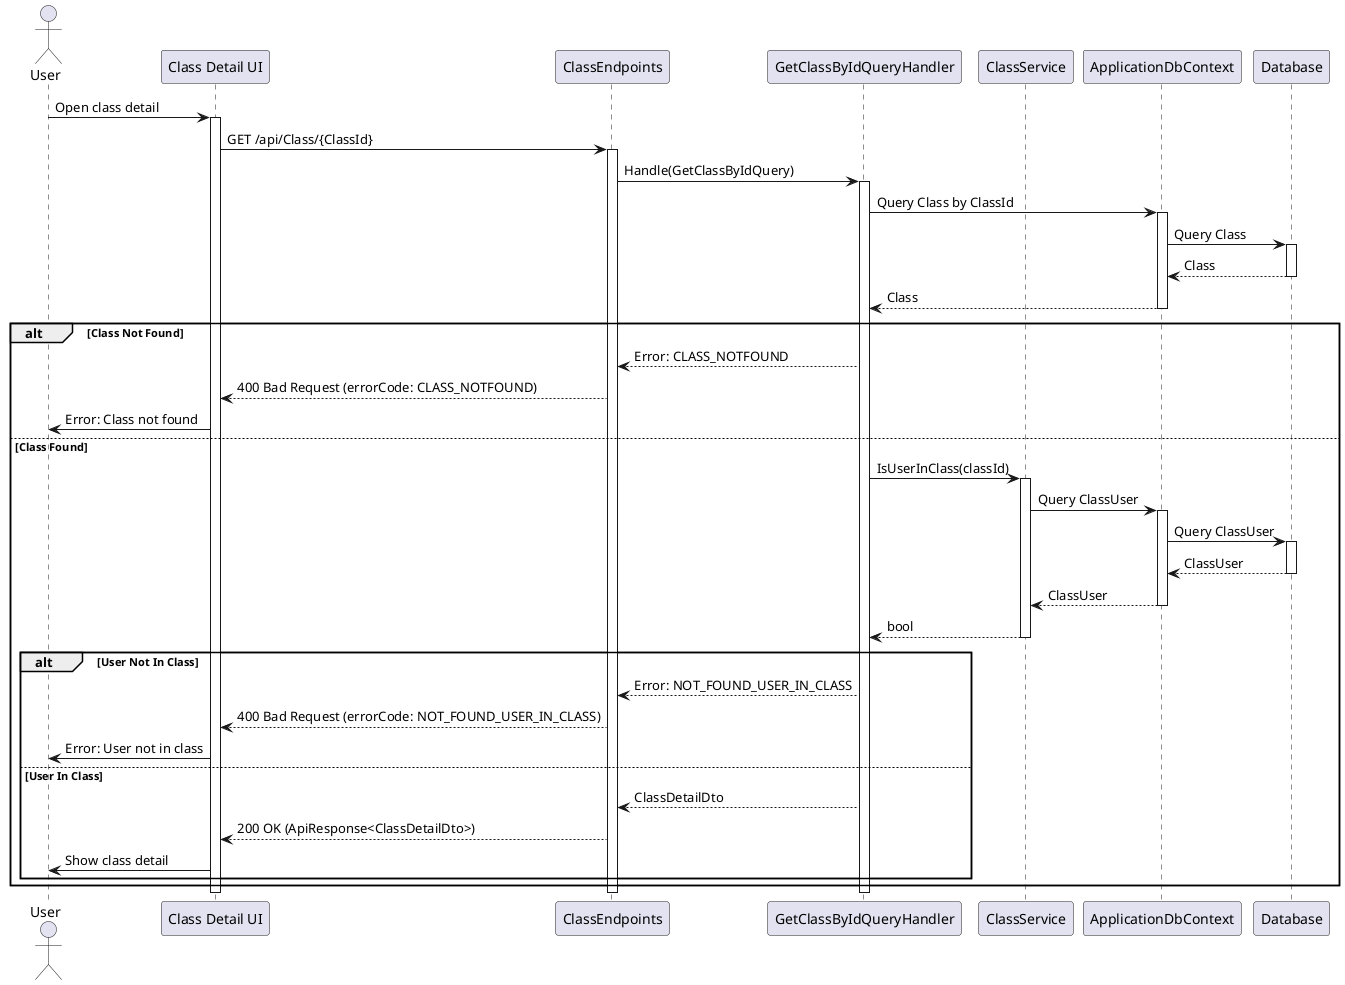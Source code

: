 @startuml
actor User
participant "Class Detail UI" as UI
participant ClassEndpoints
participant GetClassByIdQueryHandler as Handler
participant ClassService
participant ApplicationDbContext
participant Database

User -> UI : Open class detail
activate UI
UI -> ClassEndpoints : GET /api/Class/{ClassId}
activate ClassEndpoints
ClassEndpoints -> Handler : Handle(GetClassByIdQuery)
activate Handler
Handler -> ApplicationDbContext : Query Class by ClassId
activate ApplicationDbContext
ApplicationDbContext -> Database : Query Class
activate Database
Database --> ApplicationDbContext : Class
deactivate Database
ApplicationDbContext --> Handler : Class
deactivate ApplicationDbContext
alt Class Not Found
    Handler --> ClassEndpoints : Error: CLASS_NOTFOUND
    ClassEndpoints --> UI : 400 Bad Request (errorCode: CLASS_NOTFOUND)
    UI -> User : Error: Class not found
else Class Found
    Handler -> ClassService : IsUserInClass(classId)
    activate ClassService
    ClassService -> ApplicationDbContext : Query ClassUser
    activate ApplicationDbContext
    ApplicationDbContext -> Database : Query ClassUser
    activate Database
    Database --> ApplicationDbContext : ClassUser
    deactivate Database
    ApplicationDbContext --> ClassService : ClassUser
    deactivate ApplicationDbContext
    ClassService --> Handler : bool
    deactivate ClassService
    alt User Not In Class
        Handler --> ClassEndpoints : Error: NOT_FOUND_USER_IN_CLASS
        ClassEndpoints --> UI : 400 Bad Request (errorCode: NOT_FOUND_USER_IN_CLASS)
        UI -> User : Error: User not in class
    else User In Class
        Handler --> ClassEndpoints : ClassDetailDto
        ClassEndpoints --> UI : 200 OK (ApiResponse<ClassDetailDto>)
        UI -> User : Show class detail
    end
end
deactivate Handler
deactivate ClassEndpoints
deactivate UI
@enduml